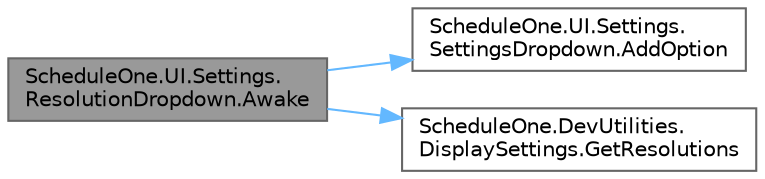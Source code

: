 digraph "ScheduleOne.UI.Settings.ResolutionDropdown.Awake"
{
 // LATEX_PDF_SIZE
  bgcolor="transparent";
  edge [fontname=Helvetica,fontsize=10,labelfontname=Helvetica,labelfontsize=10];
  node [fontname=Helvetica,fontsize=10,shape=box,height=0.2,width=0.4];
  rankdir="LR";
  Node1 [id="Node000001",label="ScheduleOne.UI.Settings.\lResolutionDropdown.Awake",height=0.2,width=0.4,color="gray40", fillcolor="grey60", style="filled", fontcolor="black",tooltip=" "];
  Node1 -> Node2 [id="edge1_Node000001_Node000002",color="steelblue1",style="solid",tooltip=" "];
  Node2 [id="Node000002",label="ScheduleOne.UI.Settings.\lSettingsDropdown.AddOption",height=0.2,width=0.4,color="grey40", fillcolor="white", style="filled",URL="$class_schedule_one_1_1_u_i_1_1_settings_1_1_settings_dropdown.html#a9f1daf726ab121b19bd787f1136108f8",tooltip=" "];
  Node1 -> Node3 [id="edge2_Node000001_Node000003",color="steelblue1",style="solid",tooltip=" "];
  Node3 [id="Node000003",label="ScheduleOne.DevUtilities.\lDisplaySettings.GetResolutions",height=0.2,width=0.4,color="grey40", fillcolor="white", style="filled",URL="$struct_schedule_one_1_1_dev_utilities_1_1_display_settings.html#a8e1132dded430fc70ba0b36d937d032d",tooltip=" "];
}
